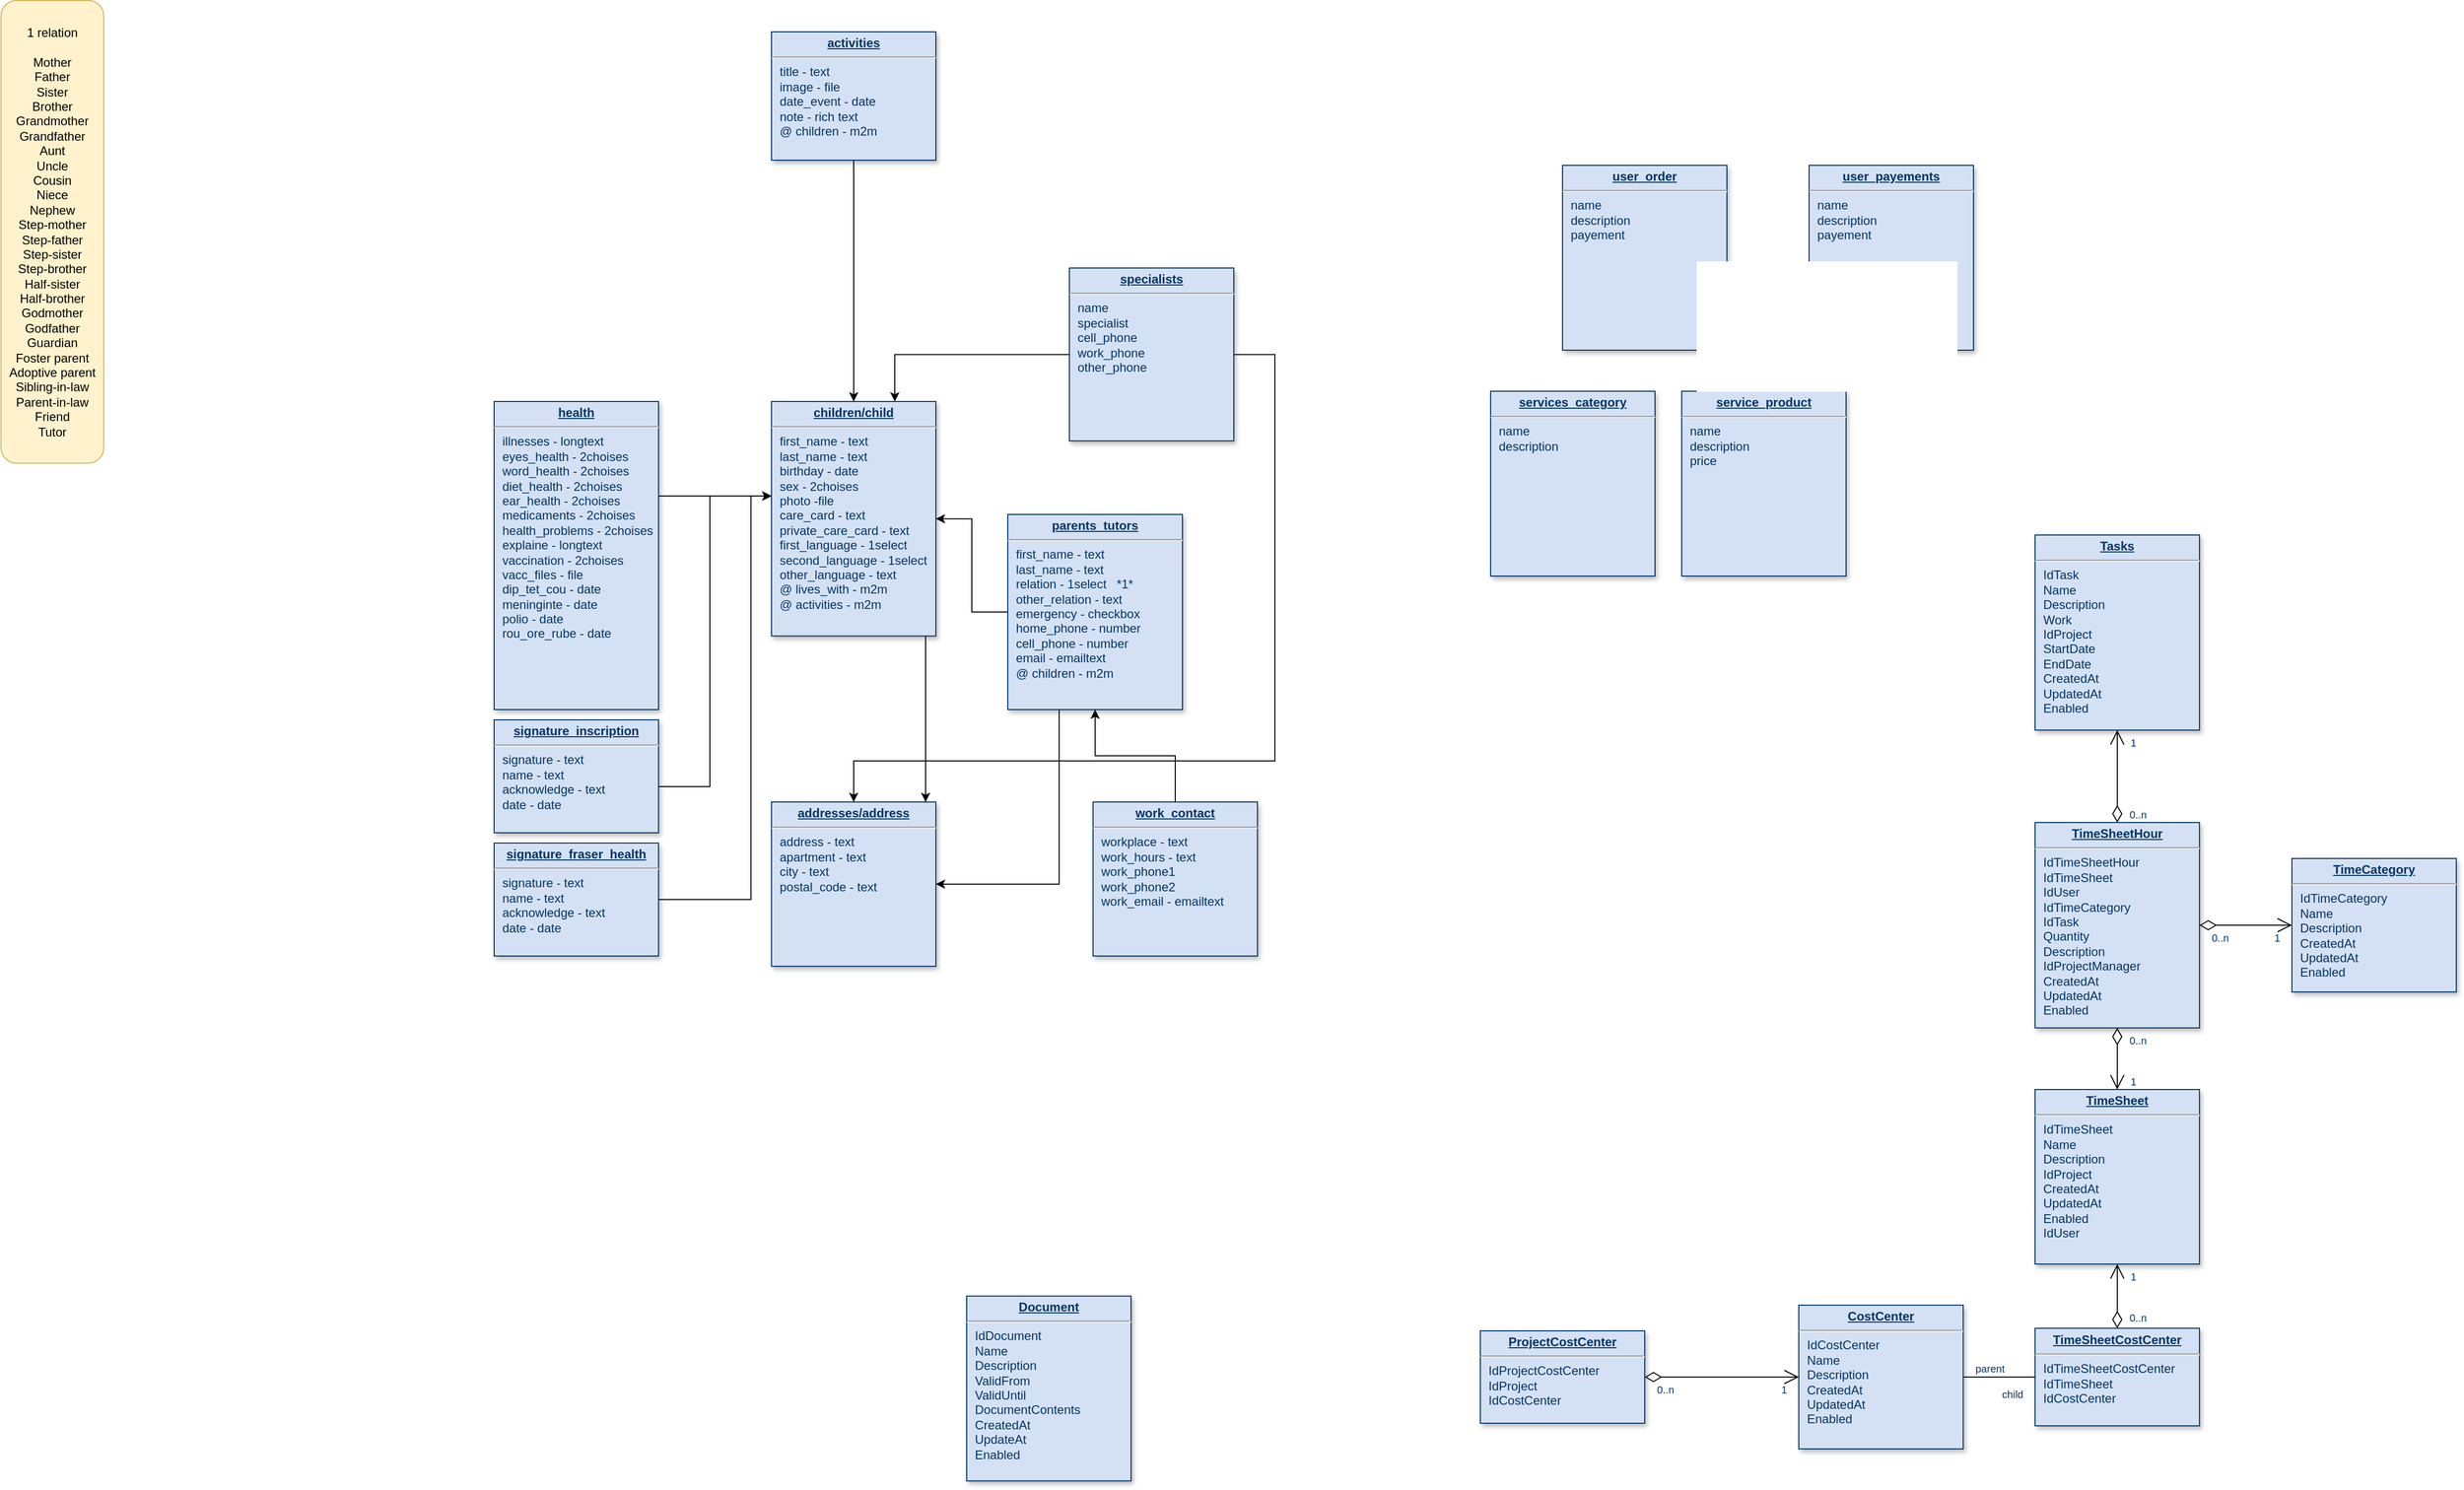 <mxfile version="21.3.7" type="device">
  <diagram name="Page-1" id="efa7a0a1-bf9b-a30e-e6df-94a7791c09e9">
    <mxGraphModel dx="1750" dy="1835" grid="1" gridSize="10" guides="1" tooltips="1" connect="1" arrows="1" fold="1" page="1" pageScale="1" pageWidth="826" pageHeight="1169" background="none" math="0" shadow="0">
      <root>
        <mxCell id="0" />
        <mxCell id="1" parent="0" />
        <mxCell id="25jKw61XD8WNGHsvz8QE-121" style="edgeStyle=orthogonalEdgeStyle;rounded=0;orthogonalLoop=1;jettySize=auto;html=1;entryX=1;entryY=0.5;entryDx=0;entryDy=0;exitX=0.5;exitY=1;exitDx=0;exitDy=0;" parent="1" source="19" target="21" edge="1">
          <mxGeometry relative="1" as="geometry">
            <Array as="points">
              <mxPoint x="220" y="310" />
              <mxPoint x="220" y="480" />
            </Array>
          </mxGeometry>
        </mxCell>
        <mxCell id="25jKw61XD8WNGHsvz8QE-123" style="edgeStyle=orthogonalEdgeStyle;rounded=0;orthogonalLoop=1;jettySize=auto;html=1;" parent="1" source="19" target="25" edge="1">
          <mxGeometry relative="1" as="geometry" />
        </mxCell>
        <mxCell id="19" value="&lt;p style=&quot;margin: 0px; margin-top: 4px; text-align: center; text-decoration: underline;&quot;&gt;&lt;b&gt;parents_tutors&lt;/b&gt;&lt;/p&gt;&lt;hr&gt;&lt;p style=&quot;margin: 0px; margin-left: 8px;&quot;&gt;first_name - text&lt;/p&gt;&lt;p style=&quot;margin: 0px; margin-left: 8px;&quot;&gt;last_name - text&lt;/p&gt;&lt;p style=&quot;margin: 0px; margin-left: 8px;&quot;&gt;relation - 1select&amp;nbsp; &amp;nbsp;*1*&lt;/p&gt;&lt;p style=&quot;margin: 0px; margin-left: 8px;&quot;&gt;other_relation - text&lt;/p&gt;&lt;p style=&quot;margin: 0px; margin-left: 8px;&quot;&gt;emergency - checkbox&lt;/p&gt;&lt;p style=&quot;margin: 0px; margin-left: 8px;&quot;&gt;home_phone - number&lt;/p&gt;&lt;p style=&quot;margin: 0px; margin-left: 8px;&quot;&gt;cell_phone - number&lt;/p&gt;&lt;p style=&quot;margin: 0px; margin-left: 8px;&quot;&gt;email - emailtext&lt;/p&gt;&lt;p style=&quot;margin: 0px; margin-left: 8px;&quot;&gt;@ children - m2m&lt;/p&gt;" style="verticalAlign=top;align=left;overflow=fill;fontSize=12;fontFamily=Helvetica;html=1;strokeColor=#003366;shadow=1;fillColor=#D4E1F5;fontColor=#003366" parent="1" vertex="1">
          <mxGeometry x="170" y="120" width="170" height="190" as="geometry" />
        </mxCell>
        <mxCell id="25jKw61XD8WNGHsvz8QE-125" style="edgeStyle=orthogonalEdgeStyle;rounded=0;orthogonalLoop=1;jettySize=auto;html=1;" parent="1" source="20" target="25" edge="1">
          <mxGeometry relative="1" as="geometry" />
        </mxCell>
        <mxCell id="20" value="&lt;p style=&quot;margin: 0px; margin-top: 4px; text-align: center; text-decoration: underline;&quot;&gt;&lt;b&gt;activities&lt;/b&gt;&lt;/p&gt;&lt;hr&gt;&lt;p style=&quot;margin: 0px; margin-left: 8px;&quot;&gt;title - text&lt;/p&gt;&lt;p style=&quot;margin: 0px; margin-left: 8px;&quot;&gt;image - file&lt;/p&gt;&lt;p style=&quot;margin: 0px; margin-left: 8px;&quot;&gt;date_event - date&lt;/p&gt;&lt;p style=&quot;margin: 0px; margin-left: 8px;&quot;&gt;note - rich text&lt;/p&gt;&lt;p style=&quot;margin: 0px; margin-left: 8px;&quot;&gt;@ children - m2m&lt;/p&gt;" style="verticalAlign=top;align=left;overflow=fill;fontSize=12;fontFamily=Helvetica;html=1;strokeColor=#003366;shadow=1;fillColor=#D4E1F5;fontColor=#003366" parent="1" vertex="1">
          <mxGeometry x="-60" y="-350.0" width="160" height="125" as="geometry" />
        </mxCell>
        <mxCell id="21" value="&lt;p style=&quot;margin: 0px; margin-top: 4px; text-align: center; text-decoration: underline;&quot;&gt;&lt;b&gt;addresses/address&lt;/b&gt;&lt;/p&gt;&lt;hr&gt;&lt;p style=&quot;margin: 0px; margin-left: 8px;&quot;&gt;address - text&lt;/p&gt;&lt;p style=&quot;margin: 0px; margin-left: 8px;&quot;&gt;apartment - text&lt;/p&gt;&lt;p style=&quot;margin: 0px; margin-left: 8px;&quot;&gt;city - text&lt;/p&gt;&lt;p style=&quot;margin: 0px; margin-left: 8px;&quot;&gt;postal_code - text&lt;/p&gt;" style="verticalAlign=top;align=left;overflow=fill;fontSize=12;fontFamily=Helvetica;html=1;strokeColor=#003366;shadow=1;fillColor=#D4E1F5;fontColor=#003366" parent="1" vertex="1">
          <mxGeometry x="-60.0" y="400.0" width="160" height="160" as="geometry" />
        </mxCell>
        <mxCell id="22" value="&lt;p style=&quot;margin: 0px; margin-top: 4px; text-align: center; text-decoration: underline;&quot;&gt;&lt;b&gt;services_category&lt;/b&gt;&lt;/p&gt;&lt;hr&gt;&lt;p style=&quot;margin: 0px; margin-left: 8px;&quot;&gt;name&lt;/p&gt;&lt;p style=&quot;margin: 0px; margin-left: 8px;&quot;&gt;description&lt;/p&gt;" style="verticalAlign=top;align=left;overflow=fill;fontSize=12;fontFamily=Helvetica;html=1;strokeColor=#003366;shadow=1;fillColor=#D4E1F5;fontColor=#003366" parent="1" vertex="1">
          <mxGeometry x="640.0" y="-1.421e-14" width="160.0" height="180" as="geometry" />
        </mxCell>
        <mxCell id="25jKw61XD8WNGHsvz8QE-122" style="edgeStyle=orthogonalEdgeStyle;rounded=0;orthogonalLoop=1;jettySize=auto;html=1;" parent="1" source="23" target="21" edge="1">
          <mxGeometry relative="1" as="geometry">
            <Array as="points">
              <mxPoint x="430" y="-36" />
              <mxPoint x="430" y="360" />
              <mxPoint x="20" y="360" />
            </Array>
          </mxGeometry>
        </mxCell>
        <mxCell id="-PQ__bvHikvs92dFyAwf-112" style="edgeStyle=orthogonalEdgeStyle;rounded=0;orthogonalLoop=1;jettySize=auto;html=1;" parent="1" source="23" target="25" edge="1">
          <mxGeometry relative="1" as="geometry">
            <Array as="points">
              <mxPoint x="60" y="-36" />
            </Array>
          </mxGeometry>
        </mxCell>
        <mxCell id="23" value="&lt;p style=&quot;margin: 0px; margin-top: 4px; text-align: center; text-decoration: underline;&quot;&gt;&lt;b&gt;specialists&lt;/b&gt;&lt;/p&gt;&lt;hr&gt;&lt;p style=&quot;margin: 0px; margin-left: 8px;&quot;&gt;name&lt;/p&gt;&lt;p style=&quot;margin: 0px; margin-left: 8px;&quot;&gt;specialist&lt;/p&gt;&lt;p style=&quot;margin: 0px; margin-left: 8px;&quot;&gt;cell_phone&lt;/p&gt;&lt;p style=&quot;margin: 0px; margin-left: 8px;&quot;&gt;work_phone&lt;/p&gt;&lt;p style=&quot;margin: 0px; margin-left: 8px;&quot;&gt;other_phone&lt;/p&gt;&lt;p style=&quot;margin: 0px; margin-left: 8px;&quot;&gt;&lt;br&gt;&lt;/p&gt;" style="verticalAlign=top;align=left;overflow=fill;fontSize=12;fontFamily=Helvetica;html=1;strokeColor=#003366;shadow=1;fillColor=#D4E1F5;fontColor=#003366" parent="1" vertex="1">
          <mxGeometry x="230" y="-120" width="160" height="168.36" as="geometry" />
        </mxCell>
        <mxCell id="nofWIBe9gPpFimBXeZkN-114" style="edgeStyle=orthogonalEdgeStyle;rounded=0;orthogonalLoop=1;jettySize=auto;html=1;" parent="1" source="24" target="19" edge="1">
          <mxGeometry relative="1" as="geometry" />
        </mxCell>
        <mxCell id="24" value="&lt;p style=&quot;margin: 0px; margin-top: 4px; text-align: center; text-decoration: underline;&quot;&gt;&lt;strong&gt;work_contact&lt;/strong&gt;&lt;/p&gt;&lt;hr&gt;&lt;p style=&quot;margin: 0px; margin-left: 8px;&quot;&gt;workplace - text&lt;/p&gt;&lt;p style=&quot;margin: 0px; margin-left: 8px;&quot;&gt;work_hours - text&lt;/p&gt;&lt;p style=&quot;margin: 0px; margin-left: 8px;&quot;&gt;work_phone1&lt;/p&gt;&lt;p style=&quot;margin: 0px; margin-left: 8px;&quot;&gt;work_phone2&lt;/p&gt;&lt;p style=&quot;margin: 0px; margin-left: 8px;&quot;&gt;work_email - emailtext&lt;/p&gt;" style="verticalAlign=top;align=left;overflow=fill;fontSize=12;fontFamily=Helvetica;html=1;strokeColor=#003366;shadow=1;fillColor=#D4E1F5;fontColor=#003366" parent="1" vertex="1">
          <mxGeometry x="253.0" y="400.0" width="160" height="150" as="geometry" />
        </mxCell>
        <mxCell id="25jKw61XD8WNGHsvz8QE-120" style="edgeStyle=orthogonalEdgeStyle;rounded=0;orthogonalLoop=1;jettySize=auto;html=1;" parent="1" source="25" target="21" edge="1">
          <mxGeometry relative="1" as="geometry">
            <Array as="points">
              <mxPoint x="90" y="360" />
              <mxPoint x="90" y="360" />
            </Array>
          </mxGeometry>
        </mxCell>
        <mxCell id="25" value="&lt;p style=&quot;margin: 0px; margin-top: 4px; text-align: center; text-decoration: underline;&quot;&gt;&lt;b&gt;children/child&lt;/b&gt;&lt;/p&gt;&lt;hr&gt;&lt;p style=&quot;margin: 0px; margin-left: 8px;&quot;&gt;first_name - text&lt;/p&gt;&lt;p style=&quot;margin: 0px; margin-left: 8px;&quot;&gt;last_name - text&lt;/p&gt;&lt;p style=&quot;margin: 0px; margin-left: 8px;&quot;&gt;birthday - date&lt;/p&gt;&lt;p style=&quot;margin: 0px; margin-left: 8px;&quot;&gt;sex - 2choises&lt;/p&gt;&lt;p style=&quot;margin: 0px; margin-left: 8px;&quot;&gt;photo -file&lt;/p&gt;&lt;p style=&quot;margin: 0px; margin-left: 8px;&quot;&gt;care_card - text&lt;/p&gt;&lt;p style=&quot;margin: 0px; margin-left: 8px;&quot;&gt;private_care_card - text&lt;/p&gt;&lt;p style=&quot;margin: 0px; margin-left: 8px;&quot;&gt;first_language - 1select&lt;/p&gt;&lt;p style=&quot;margin: 0px; margin-left: 8px;&quot;&gt;second_language - 1select&lt;/p&gt;&lt;p style=&quot;margin: 0px; margin-left: 8px;&quot;&gt;other_language - text&lt;/p&gt;&lt;p style=&quot;margin: 0px; margin-left: 8px;&quot;&gt;@ lives_with - m2m&lt;/p&gt;&lt;p style=&quot;margin: 0px; margin-left: 8px;&quot;&gt;@ activities - m2m&lt;/p&gt;" style="verticalAlign=top;align=left;overflow=fill;fontSize=12;fontFamily=Helvetica;html=1;strokeColor=#003366;shadow=1;fillColor=#D4E1F5;fontColor=#003366" parent="1" vertex="1">
          <mxGeometry x="-60" y="10" width="160" height="228.36" as="geometry" />
        </mxCell>
        <mxCell id="26" value="&lt;p style=&quot;margin: 0px; margin-top: 4px; text-align: center; text-decoration: underline;&quot;&gt;&lt;strong&gt;TimeSheet&lt;/strong&gt;&lt;/p&gt;&lt;hr /&gt;&lt;p style=&quot;margin: 0px; margin-left: 8px;&quot;&gt;IdTimeSheet&lt;/p&gt;&lt;p style=&quot;margin: 0px; margin-left: 8px;&quot;&gt;Name&lt;/p&gt;&lt;p style=&quot;margin: 0px; margin-left: 8px;&quot;&gt;Description&lt;/p&gt;&lt;p style=&quot;margin: 0px; margin-left: 8px;&quot;&gt;IdProject&lt;/p&gt;&lt;p style=&quot;margin: 0px; margin-left: 8px;&quot;&gt;CreatedAt&lt;/p&gt;&lt;p style=&quot;margin: 0px; margin-left: 8px;&quot;&gt;UpdatedAt&lt;/p&gt;&lt;p style=&quot;margin: 0px; margin-left: 8px;&quot;&gt;Enabled&lt;/p&gt;&lt;p style=&quot;margin: 0px; margin-left: 8px;&quot;&gt;IdUser&lt;/p&gt;" style="verticalAlign=top;align=left;overflow=fill;fontSize=12;fontFamily=Helvetica;html=1;strokeColor=#003366;shadow=1;fillColor=#D4E1F5;fontColor=#003366" parent="1" vertex="1">
          <mxGeometry x="1170" y="680" width="160" height="170" as="geometry" />
        </mxCell>
        <mxCell id="27" value="&lt;p style=&quot;margin: 0px; margin-top: 4px; text-align: center; text-decoration: underline;&quot;&gt;&lt;strong&gt;TimeSheetHour&lt;/strong&gt;&lt;/p&gt;&lt;hr /&gt;&lt;p style=&quot;margin: 0px; margin-left: 8px;&quot;&gt;IdTimeSheetHour&lt;br /&gt;IdTimeSheet&lt;/p&gt;&lt;p style=&quot;margin: 0px; margin-left: 8px;&quot;&gt;IdUser&lt;/p&gt;&lt;p style=&quot;margin: 0px; margin-left: 8px;&quot;&gt;IdTimeCategory&lt;/p&gt;&lt;p style=&quot;margin: 0px; margin-left: 8px;&quot;&gt;IdTask&lt;/p&gt;&lt;p style=&quot;margin: 0px; margin-left: 8px;&quot;&gt;Quantity&lt;/p&gt;&lt;p style=&quot;margin: 0px; margin-left: 8px;&quot;&gt;Description&lt;/p&gt;&lt;p style=&quot;margin: 0px; margin-left: 8px;&quot;&gt;IdProjectManager&lt;/p&gt;&lt;p style=&quot;margin: 0px; margin-left: 8px;&quot;&gt;CreatedAt&lt;/p&gt;&lt;p style=&quot;margin: 0px; margin-left: 8px;&quot;&gt;UpdatedAt&lt;/p&gt;&lt;p style=&quot;margin: 0px; margin-left: 8px;&quot;&gt;Enabled&lt;/p&gt;" style="verticalAlign=top;align=left;overflow=fill;fontSize=12;fontFamily=Helvetica;html=1;strokeColor=#003366;shadow=1;fillColor=#D4E1F5;fontColor=#003366" parent="1" vertex="1">
          <mxGeometry x="1170" y="420.0" width="160" height="200" as="geometry" />
        </mxCell>
        <mxCell id="28" value="&lt;p style=&quot;margin: 0px; margin-top: 4px; text-align: center; text-decoration: underline;&quot;&gt;&lt;strong&gt;Document&lt;/strong&gt;&lt;/p&gt;&lt;hr /&gt;&lt;p style=&quot;margin: 0px; margin-left: 8px;&quot;&gt;IdDocument&lt;/p&gt;&lt;p style=&quot;margin: 0px; margin-left: 8px;&quot;&gt;Name&lt;/p&gt;&lt;p style=&quot;margin: 0px; margin-left: 8px;&quot;&gt;Description&lt;/p&gt;&lt;p style=&quot;margin: 0px; margin-left: 8px;&quot;&gt;ValidFrom&lt;/p&gt;&lt;p style=&quot;margin: 0px; margin-left: 8px;&quot;&gt;ValidUntil&lt;/p&gt;&lt;p style=&quot;margin: 0px; margin-left: 8px;&quot;&gt;DocumentContents&lt;/p&gt;&lt;p style=&quot;margin: 0px; margin-left: 8px;&quot;&gt;CreatedAt&lt;/p&gt;&lt;p style=&quot;margin: 0px; margin-left: 8px;&quot;&gt;UpdateAt&lt;/p&gt;&lt;p style=&quot;margin: 0px; margin-left: 8px;&quot;&gt;Enabled&lt;/p&gt;" style="verticalAlign=top;align=left;overflow=fill;fontSize=12;fontFamily=Helvetica;html=1;strokeColor=#003366;shadow=1;fillColor=#D4E1F5;fontColor=#003366" parent="1" vertex="1">
          <mxGeometry x="130.0" y="881.16" width="160" height="180" as="geometry" />
        </mxCell>
        <mxCell id="25jKw61XD8WNGHsvz8QE-126" style="edgeStyle=orthogonalEdgeStyle;rounded=0;orthogonalLoop=1;jettySize=auto;html=1;" parent="1" source="29" target="25" edge="1">
          <mxGeometry relative="1" as="geometry">
            <mxPoint y="102" as="targetPoint" />
            <Array as="points">
              <mxPoint x="-130" y="102" />
              <mxPoint x="-130" y="102" />
            </Array>
          </mxGeometry>
        </mxCell>
        <mxCell id="29" value="&lt;p style=&quot;margin: 0px; margin-top: 4px; text-align: center; text-decoration: underline;&quot;&gt;&lt;strong&gt;health&lt;/strong&gt;&lt;/p&gt;&lt;hr&gt;&lt;p style=&quot;margin: 0px; margin-left: 8px;&quot;&gt;illnesses - longtext&lt;/p&gt;&lt;p style=&quot;margin: 0px; margin-left: 8px;&quot;&gt;eyes_health - 2choises&lt;/p&gt;&lt;p style=&quot;margin: 0px; margin-left: 8px;&quot;&gt;word_health - 2choises&lt;/p&gt;&lt;p style=&quot;margin: 0px; margin-left: 8px;&quot;&gt;diet_health - 2choises&lt;/p&gt;&lt;p style=&quot;margin: 0px; margin-left: 8px;&quot;&gt;ear_health - 2choises&lt;/p&gt;&lt;p style=&quot;margin: 0px; margin-left: 8px;&quot;&gt;medicaments - 2choises&lt;/p&gt;&lt;p style=&quot;margin: 0px; margin-left: 8px;&quot;&gt;health_problems - 2choises&lt;/p&gt;&lt;p style=&quot;margin: 0px; margin-left: 8px;&quot;&gt;explaine - longtext&lt;/p&gt;&lt;p style=&quot;margin: 0px; margin-left: 8px;&quot;&gt;vaccination - 2choises&lt;/p&gt;&lt;p style=&quot;margin: 0px; margin-left: 8px;&quot;&gt;vacc_files - file&lt;/p&gt;&lt;p style=&quot;margin: 0px; margin-left: 8px;&quot;&gt;dip_tet_cou - date&lt;/p&gt;&lt;p style=&quot;margin: 0px; margin-left: 8px;&quot;&gt;meninginte - date&lt;/p&gt;&lt;p style=&quot;margin: 0px; margin-left: 8px;&quot;&gt;polio - date&lt;/p&gt;&lt;p style=&quot;margin: 0px; margin-left: 8px;&quot;&gt;rou_ore_rube - date&lt;/p&gt;" style="verticalAlign=top;align=left;overflow=fill;fontSize=12;fontFamily=Helvetica;html=1;strokeColor=#003366;shadow=1;fillColor=#D4E1F5;fontColor=#003366" parent="1" vertex="1">
          <mxGeometry x="-330" y="10" width="160" height="300" as="geometry" />
        </mxCell>
        <mxCell id="30" value="&lt;p style=&quot;margin: 0px; margin-top: 4px; text-align: center; text-decoration: underline;&quot;&gt;&lt;strong&gt;TimeCategory&lt;/strong&gt;&lt;/p&gt;&lt;hr /&gt;&lt;p style=&quot;margin: 0px; margin-left: 8px;&quot;&gt;IdTimeCategory&lt;/p&gt;&lt;p style=&quot;margin: 0px; margin-left: 8px;&quot;&gt;Name&lt;/p&gt;&lt;p style=&quot;margin: 0px; margin-left: 8px;&quot;&gt;Description&lt;/p&gt;&lt;p style=&quot;margin: 0px; margin-left: 8px;&quot;&gt;CreatedAt&lt;/p&gt;&lt;p style=&quot;margin: 0px; margin-left: 8px;&quot;&gt;UpdatedAt&lt;/p&gt;&lt;p style=&quot;margin: 0px; margin-left: 8px;&quot;&gt;Enabled&lt;/p&gt;" style="verticalAlign=top;align=left;overflow=fill;fontSize=12;fontFamily=Helvetica;html=1;strokeColor=#003366;shadow=1;fillColor=#D4E1F5;fontColor=#003366" parent="1" vertex="1">
          <mxGeometry x="1420.0" y="455.0" width="160" height="130" as="geometry" />
        </mxCell>
        <mxCell id="31" value="&lt;p style=&quot;margin: 0px; margin-top: 4px; text-align: center; text-decoration: underline;&quot;&gt;&lt;strong&gt;TimeSheetCostCenter&lt;/strong&gt;&lt;/p&gt;&lt;hr /&gt;&lt;p style=&quot;margin: 0px; margin-left: 8px;&quot;&gt;IdTimeSheetCostCenter&lt;/p&gt;&lt;p style=&quot;margin: 0px; margin-left: 8px;&quot;&gt;IdTimeSheet&lt;/p&gt;&lt;p style=&quot;margin: 0px; margin-left: 8px;&quot;&gt;IdCostCenter&lt;/p&gt;" style="verticalAlign=top;align=left;overflow=fill;fontSize=12;fontFamily=Helvetica;html=1;strokeColor=#003366;shadow=1;fillColor=#D4E1F5;fontColor=#003366" parent="1" vertex="1">
          <mxGeometry x="1170" y="912.5" width="160" height="95" as="geometry" />
        </mxCell>
        <mxCell id="32" value="&lt;p style=&quot;margin: 0px; margin-top: 4px; text-align: center; text-decoration: underline;&quot;&gt;&lt;strong&gt;CostCenter&lt;/strong&gt;&lt;/p&gt;&lt;hr /&gt;&lt;p style=&quot;margin: 0px; margin-left: 8px;&quot;&gt;IdCostCenter&lt;/p&gt;&lt;p style=&quot;margin: 0px; margin-left: 8px;&quot;&gt;Name&lt;/p&gt;&lt;p style=&quot;margin: 0px; margin-left: 8px;&quot;&gt;Description&lt;/p&gt;&lt;p style=&quot;margin: 0px; margin-left: 8px;&quot;&gt;CreatedAt&lt;/p&gt;&lt;p style=&quot;margin: 0px; margin-left: 8px;&quot;&gt;UpdatedAt&lt;/p&gt;&lt;p style=&quot;margin: 0px; margin-left: 8px;&quot;&gt;Enabled&lt;/p&gt;" style="verticalAlign=top;align=left;overflow=fill;fontSize=12;fontFamily=Helvetica;html=1;strokeColor=#003366;shadow=1;fillColor=#D4E1F5;fontColor=#003366" parent="1" vertex="1">
          <mxGeometry x="940.0" y="890.0" width="160" height="140" as="geometry" />
        </mxCell>
        <mxCell id="33" value="&lt;p style=&quot;margin: 0px; margin-top: 4px; text-align: center; text-decoration: underline;&quot;&gt;&lt;strong&gt;ProjectCostCenter&lt;/strong&gt;&lt;/p&gt;&lt;hr /&gt;&lt;p style=&quot;margin: 0px; margin-left: 8px;&quot;&gt;IdProjectCostCenter&lt;/p&gt;&lt;p style=&quot;margin: 0px; margin-left: 8px;&quot;&gt;IdProject&lt;/p&gt;&lt;p style=&quot;margin: 0px; margin-left: 8px;&quot;&gt;IdCostCenter&lt;/p&gt;" style="verticalAlign=top;align=left;overflow=fill;fontSize=12;fontFamily=Helvetica;html=1;strokeColor=#003366;shadow=1;fillColor=#D4E1F5;fontColor=#003366" parent="1" vertex="1">
          <mxGeometry x="630" y="915.0" width="160" height="90" as="geometry" />
        </mxCell>
        <mxCell id="25jKw61XD8WNGHsvz8QE-129" style="edgeStyle=orthogonalEdgeStyle;rounded=0;orthogonalLoop=1;jettySize=auto;html=1;" parent="1" source="34" target="25" edge="1">
          <mxGeometry relative="1" as="geometry">
            <Array as="points">
              <mxPoint x="-120" y="385" />
              <mxPoint x="-120" y="102" />
            </Array>
          </mxGeometry>
        </mxCell>
        <mxCell id="34" value="&lt;p style=&quot;margin: 0px ; margin-top: 4px ; text-align: center ; text-decoration: underline&quot;&gt;&lt;b&gt;signature_inscription&lt;/b&gt;&lt;/p&gt;&lt;hr&gt;&lt;p style=&quot;margin: 0px ; margin-left: 8px&quot;&gt;signature - text&lt;/p&gt;&lt;p style=&quot;margin: 0px ; margin-left: 8px&quot;&gt;name - text&lt;/p&gt;&lt;p style=&quot;margin: 0px ; margin-left: 8px&quot;&gt;acknowledge - text&lt;/p&gt;&lt;p style=&quot;margin: 0px ; margin-left: 8px&quot;&gt;date - date&lt;/p&gt;" style="verticalAlign=top;align=left;overflow=fill;fontSize=12;fontFamily=Helvetica;html=1;strokeColor=#003366;shadow=1;fillColor=#D4E1F5;fontColor=#003366" parent="1" vertex="1">
          <mxGeometry x="-330" y="320" width="160" height="110" as="geometry" />
        </mxCell>
        <mxCell id="35" value="&lt;p style=&quot;margin: 0px; margin-top: 4px; text-align: center; text-decoration: underline;&quot;&gt;&lt;strong&gt;Tasks&lt;/strong&gt;&lt;/p&gt;&lt;hr /&gt;&lt;p style=&quot;margin: 0px; margin-left: 8px;&quot;&gt;IdTask&lt;/p&gt;&lt;p style=&quot;margin: 0px; margin-left: 8px;&quot;&gt;Name&lt;/p&gt;&lt;p style=&quot;margin: 0px; margin-left: 8px;&quot;&gt;Description&lt;/p&gt;&lt;p style=&quot;margin: 0px; margin-left: 8px;&quot;&gt;Work&lt;/p&gt;&lt;p style=&quot;margin: 0px; margin-left: 8px;&quot;&gt;IdProject&lt;/p&gt;&lt;p style=&quot;margin: 0px; margin-left: 8px;&quot;&gt;StartDate&lt;/p&gt;&lt;p style=&quot;margin: 0px; margin-left: 8px;&quot;&gt;EndDate&lt;/p&gt;&lt;p style=&quot;margin: 0px; margin-left: 8px;&quot;&gt;CreatedAt&lt;/p&gt;&lt;p style=&quot;margin: 0px; margin-left: 8px;&quot;&gt;UpdatedAt&lt;/p&gt;&lt;p style=&quot;margin: 0px; margin-left: 8px;&quot;&gt;Enabled&lt;/p&gt;" style="verticalAlign=top;align=left;overflow=fill;fontSize=12;fontFamily=Helvetica;html=1;strokeColor=#003366;shadow=1;fillColor=#D4E1F5;fontColor=#003366" parent="1" vertex="1">
          <mxGeometry x="1170" y="140.0" width="160" height="190" as="geometry" />
        </mxCell>
        <mxCell id="57" value="" style="endArrow=open;endSize=12;startArrow=diamondThin;startSize=14;startFill=0;edgeStyle=orthogonalEdgeStyle" parent="1" source="27" target="26" edge="1">
          <mxGeometry x="1269.36" y="180" as="geometry">
            <mxPoint x="1269.36" y="180" as="sourcePoint" />
            <mxPoint x="1429.36" y="180" as="targetPoint" />
          </mxGeometry>
        </mxCell>
        <mxCell id="58" value="0..n" style="resizable=0;align=left;verticalAlign=top;labelBackgroundColor=#ffffff;fontSize=10;strokeColor=#003366;shadow=1;fillColor=#D4E1F5;fontColor=#003366" parent="57" connectable="0" vertex="1">
          <mxGeometry x="-1" relative="1" as="geometry">
            <mxPoint x="10" as="offset" />
          </mxGeometry>
        </mxCell>
        <mxCell id="59" value="1" style="resizable=0;align=right;verticalAlign=top;labelBackgroundColor=#ffffff;fontSize=10;strokeColor=#003366;shadow=1;fillColor=#D4E1F5;fontColor=#003366" parent="57" connectable="0" vertex="1">
          <mxGeometry x="1" relative="1" as="geometry">
            <mxPoint x="20" y="-20" as="offset" />
          </mxGeometry>
        </mxCell>
        <mxCell id="66" value="" style="endArrow=open;endSize=12;startArrow=diamondThin;startSize=14;startFill=0;edgeStyle=orthogonalEdgeStyle" parent="1" source="33" target="32" edge="1">
          <mxGeometry x="469.36" y="526.16" as="geometry">
            <mxPoint x="469.36" y="526.16" as="sourcePoint" />
            <mxPoint x="980" y="1061.16" as="targetPoint" />
          </mxGeometry>
        </mxCell>
        <mxCell id="67" value="0..n" style="resizable=0;align=left;verticalAlign=top;labelBackgroundColor=#ffffff;fontSize=10;strokeColor=#003366;shadow=1;fillColor=#D4E1F5;fontColor=#003366" parent="66" connectable="0" vertex="1">
          <mxGeometry x="-1" relative="1" as="geometry">
            <mxPoint x="10" as="offset" />
          </mxGeometry>
        </mxCell>
        <mxCell id="68" value="1" style="resizable=0;align=right;verticalAlign=top;labelBackgroundColor=#ffffff;fontSize=10;strokeColor=#003366;shadow=1;fillColor=#D4E1F5;fontColor=#003366" parent="66" connectable="0" vertex="1">
          <mxGeometry x="1" relative="1" as="geometry">
            <mxPoint x="-10" as="offset" />
          </mxGeometry>
        </mxCell>
        <mxCell id="75" value="" style="endArrow=open;endSize=12;startArrow=diamondThin;startSize=14;startFill=0;edgeStyle=orthogonalEdgeStyle" parent="1" source="31" target="26" edge="1">
          <mxGeometry x="1079.36" y="560" as="geometry">
            <mxPoint x="1079.36" y="560" as="sourcePoint" />
            <mxPoint x="1239.36" y="560" as="targetPoint" />
          </mxGeometry>
        </mxCell>
        <mxCell id="76" value="0..n" style="resizable=0;align=left;verticalAlign=top;labelBackgroundColor=#ffffff;fontSize=10;strokeColor=#003366;shadow=1;fillColor=#D4E1F5;fontColor=#003366" parent="75" connectable="0" vertex="1">
          <mxGeometry x="-1" relative="1" as="geometry">
            <mxPoint x="10.0" y="-22.5" as="offset" />
          </mxGeometry>
        </mxCell>
        <mxCell id="77" value="1" style="resizable=0;align=right;verticalAlign=top;labelBackgroundColor=#ffffff;fontSize=10;strokeColor=#003366;shadow=1;fillColor=#D4E1F5;fontColor=#003366" parent="75" connectable="0" vertex="1">
          <mxGeometry x="1" relative="1" as="geometry">
            <mxPoint x="20" as="offset" />
          </mxGeometry>
        </mxCell>
        <mxCell id="78" value="" style="endArrow=open;endSize=12;startArrow=diamondThin;startSize=14;startFill=0;edgeStyle=orthogonalEdgeStyle" parent="1" source="27" target="30" edge="1">
          <mxGeometry x="1309.36" y="540" as="geometry">
            <mxPoint x="1309.36" y="540" as="sourcePoint" />
            <mxPoint x="1469.36" y="540" as="targetPoint" />
          </mxGeometry>
        </mxCell>
        <mxCell id="79" value="0..n" style="resizable=0;align=left;verticalAlign=top;labelBackgroundColor=#ffffff;fontSize=10;strokeColor=#003366;shadow=1;fillColor=#D4E1F5;fontColor=#003366" parent="78" connectable="0" vertex="1">
          <mxGeometry x="-1" relative="1" as="geometry">
            <mxPoint x="10" as="offset" />
          </mxGeometry>
        </mxCell>
        <mxCell id="80" value="1" style="resizable=0;align=right;verticalAlign=top;labelBackgroundColor=#ffffff;fontSize=10;strokeColor=#003366;shadow=1;fillColor=#D4E1F5;fontColor=#003366" parent="78" connectable="0" vertex="1">
          <mxGeometry x="1" relative="1" as="geometry">
            <mxPoint x="-10" as="offset" />
          </mxGeometry>
        </mxCell>
        <mxCell id="81" value="" style="endArrow=open;endSize=12;startArrow=diamondThin;startSize=14;startFill=0;edgeStyle=orthogonalEdgeStyle" parent="1" source="27" target="35" edge="1">
          <mxGeometry x="1119.36" y="540" as="geometry">
            <mxPoint x="1119.36" y="540" as="sourcePoint" />
            <mxPoint x="1279.36" y="540" as="targetPoint" />
          </mxGeometry>
        </mxCell>
        <mxCell id="82" value="0..n" style="resizable=0;align=left;verticalAlign=top;labelBackgroundColor=#ffffff;fontSize=10;strokeColor=#003366;shadow=1;fillColor=#D4E1F5;fontColor=#003366" parent="81" connectable="0" vertex="1">
          <mxGeometry x="-1" relative="1" as="geometry">
            <mxPoint x="10" y="-20" as="offset" />
          </mxGeometry>
        </mxCell>
        <mxCell id="83" value="1" style="resizable=0;align=right;verticalAlign=top;labelBackgroundColor=#ffffff;fontSize=10;strokeColor=#003366;shadow=1;fillColor=#D4E1F5;fontColor=#003366" parent="81" connectable="0" vertex="1">
          <mxGeometry x="1" relative="1" as="geometry">
            <mxPoint x="20" as="offset" />
          </mxGeometry>
        </mxCell>
        <mxCell id="110" value="" style="endArrow=none;edgeStyle=orthogonalEdgeStyle;" parent="1" source="32" target="31" edge="1">
          <mxGeometry x="910" y="972.5" as="geometry">
            <mxPoint x="910" y="972.5" as="sourcePoint" />
            <mxPoint x="1070" y="972.5" as="targetPoint" />
          </mxGeometry>
        </mxCell>
        <mxCell id="111" value="parent" style="resizable=0;align=left;verticalAlign=bottom;labelBackgroundColor=#ffffff;fontSize=10;strokeColor=#003366;shadow=1;fillColor=#D4E1F5;fontColor=#003366" parent="110" connectable="0" vertex="1">
          <mxGeometry x="-1" relative="1" as="geometry">
            <mxPoint x="10" as="offset" />
          </mxGeometry>
        </mxCell>
        <mxCell id="112" value="child" style="resizable=0;align=right;verticalAlign=bottom;labelBackgroundColor=#ffffff;fontSize=10;strokeColor=#003366;shadow=1;fillColor=#D4E1F5;fontColor=#003366" parent="110" connectable="0" vertex="1">
          <mxGeometry x="1" relative="1" as="geometry">
            <mxPoint x="-10" y="25" as="offset" />
          </mxGeometry>
        </mxCell>
        <mxCell id="25jKw61XD8WNGHsvz8QE-131" style="edgeStyle=orthogonalEdgeStyle;rounded=0;orthogonalLoop=1;jettySize=auto;html=1;" parent="1" source="25jKw61XD8WNGHsvz8QE-130" target="25" edge="1">
          <mxGeometry relative="1" as="geometry">
            <Array as="points">
              <mxPoint x="-80" y="495" />
              <mxPoint x="-80" y="102" />
            </Array>
          </mxGeometry>
        </mxCell>
        <mxCell id="25jKw61XD8WNGHsvz8QE-130" value="&lt;p style=&quot;margin: 0px ; margin-top: 4px ; text-align: center ; text-decoration: underline&quot;&gt;&lt;b&gt;signature_fraser_health&lt;/b&gt;&lt;/p&gt;&lt;hr&gt;&lt;p style=&quot;margin: 0px ; margin-left: 8px&quot;&gt;signature - text&lt;/p&gt;&lt;p style=&quot;margin: 0px ; margin-left: 8px&quot;&gt;name - text&lt;/p&gt;&lt;p style=&quot;margin: 0px ; margin-left: 8px&quot;&gt;acknowledge - text&lt;/p&gt;&lt;p style=&quot;margin: 0px ; margin-left: 8px&quot;&gt;date - date&lt;/p&gt;" style="verticalAlign=top;align=left;overflow=fill;fontSize=12;fontFamily=Helvetica;html=1;strokeColor=#003366;shadow=1;fillColor=#D4E1F5;fontColor=#003366" parent="1" vertex="1">
          <mxGeometry x="-330" y="440" width="160" height="110" as="geometry" />
        </mxCell>
        <mxCell id="25jKw61XD8WNGHsvz8QE-132" value="&lt;p style=&quot;margin: 0px; margin-top: 4px; text-align: center; text-decoration: underline;&quot;&gt;&lt;b&gt;service_product&lt;/b&gt;&lt;/p&gt;&lt;hr&gt;&lt;p style=&quot;margin: 0px; margin-left: 8px;&quot;&gt;name&lt;/p&gt;&lt;p style=&quot;margin: 0px; margin-left: 8px;&quot;&gt;description&lt;/p&gt;&lt;p style=&quot;margin: 0px; margin-left: 8px;&quot;&gt;price&lt;/p&gt;" style="verticalAlign=top;align=left;overflow=fill;fontSize=12;fontFamily=Helvetica;html=1;strokeColor=#003366;shadow=1;fillColor=#D4E1F5;fontColor=#003366" parent="1" vertex="1">
          <mxGeometry x="826.0" width="160.0" height="180" as="geometry" />
        </mxCell>
        <mxCell id="nofWIBe9gPpFimBXeZkN-116" value="&lt;p style=&quot;margin: 0px; margin-top: 4px; text-align: center; text-decoration: underline;&quot;&gt;&lt;b&gt;user_order&lt;/b&gt;&lt;/p&gt;&lt;hr&gt;&lt;p style=&quot;margin: 0px; margin-left: 8px;&quot;&gt;name&lt;/p&gt;&lt;p style=&quot;margin: 0px; margin-left: 8px;&quot;&gt;description&lt;/p&gt;&lt;p style=&quot;margin: 0px; margin-left: 8px;&quot;&gt;payement&lt;/p&gt;" style="verticalAlign=top;align=left;overflow=fill;fontSize=12;fontFamily=Helvetica;html=1;strokeColor=#003366;shadow=1;fillColor=#D4E1F5;fontColor=#003366" parent="1" vertex="1">
          <mxGeometry x="710.0" y="-220" width="160.0" height="180" as="geometry" />
        </mxCell>
        <mxCell id="nofWIBe9gPpFimBXeZkN-117" value="&lt;p style=&quot;margin: 0px; margin-top: 4px; text-align: center; text-decoration: underline;&quot;&gt;&lt;b&gt;user_payements&lt;/b&gt;&lt;/p&gt;&lt;hr&gt;&lt;p style=&quot;margin: 0px; margin-left: 8px;&quot;&gt;name&lt;/p&gt;&lt;p style=&quot;margin: 0px; margin-left: 8px;&quot;&gt;description&lt;/p&gt;&lt;p style=&quot;margin: 0px; margin-left: 8px;&quot;&gt;payement&lt;/p&gt;" style="verticalAlign=top;align=left;overflow=fill;fontSize=12;fontFamily=Helvetica;html=1;strokeColor=#003366;shadow=1;fillColor=#D4E1F5;fontColor=#003366" parent="1" vertex="1">
          <mxGeometry x="950.0" y="-220" width="160.0" height="180" as="geometry" />
        </mxCell>
        <mxCell id="u1vTyPEBf0i5hULqCzbC-116" value="1 relation&lt;br&gt;&lt;br&gt;Mother&lt;br&gt;Father&lt;br&gt;Sister&lt;br&gt;Brother&lt;br&gt;Grandmother&lt;br&gt;Grandfather&lt;br&gt;Aunt&lt;br&gt;Uncle&lt;br&gt;Cousin&lt;br&gt;Niece&lt;br&gt;Nephew&lt;br&gt;Step-mother&lt;br&gt;Step-father&lt;br&gt;Step-sister&lt;br&gt;Step-brother&lt;br&gt;Half-sister&lt;br&gt;Half-brother&lt;br&gt;Godmother&lt;br&gt;Godfather&lt;br&gt;Guardian&lt;br&gt;Foster parent&lt;br&gt;Adoptive parent&lt;br&gt;Sibling-in-law&lt;br&gt;Parent-in-law&lt;br&gt;Friend&lt;br&gt;Tutor" style="rounded=1;whiteSpace=wrap;html=1;fillColor=#fff2cc;strokeColor=#d6b656;align=center;" vertex="1" parent="1">
          <mxGeometry x="-810" y="-380.5" width="100" height="450.5" as="geometry" />
        </mxCell>
      </root>
    </mxGraphModel>
  </diagram>
</mxfile>
